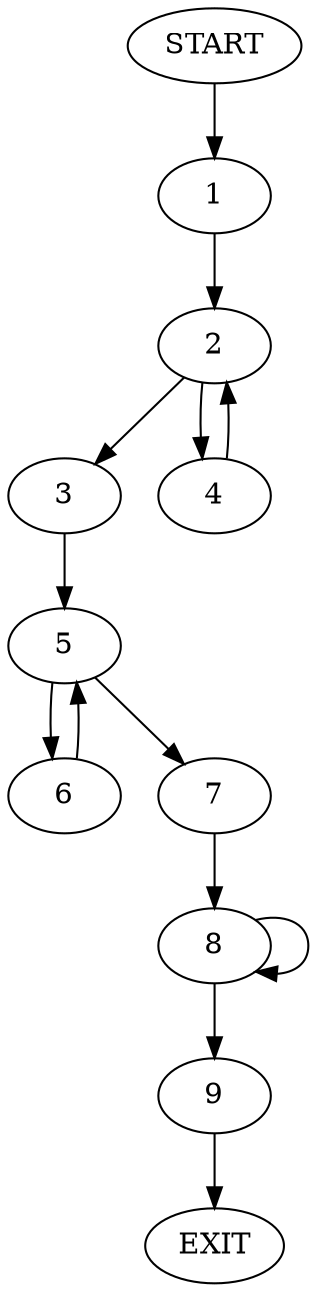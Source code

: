 digraph {
0 [label="START"]
10 [label="EXIT"]
0 -> 1
1 -> 2
2 -> 3
2 -> 4
4 -> 2
3 -> 5
5 -> 6
5 -> 7
6 -> 5
7 -> 8
8 -> 8
8 -> 9
9 -> 10
}
